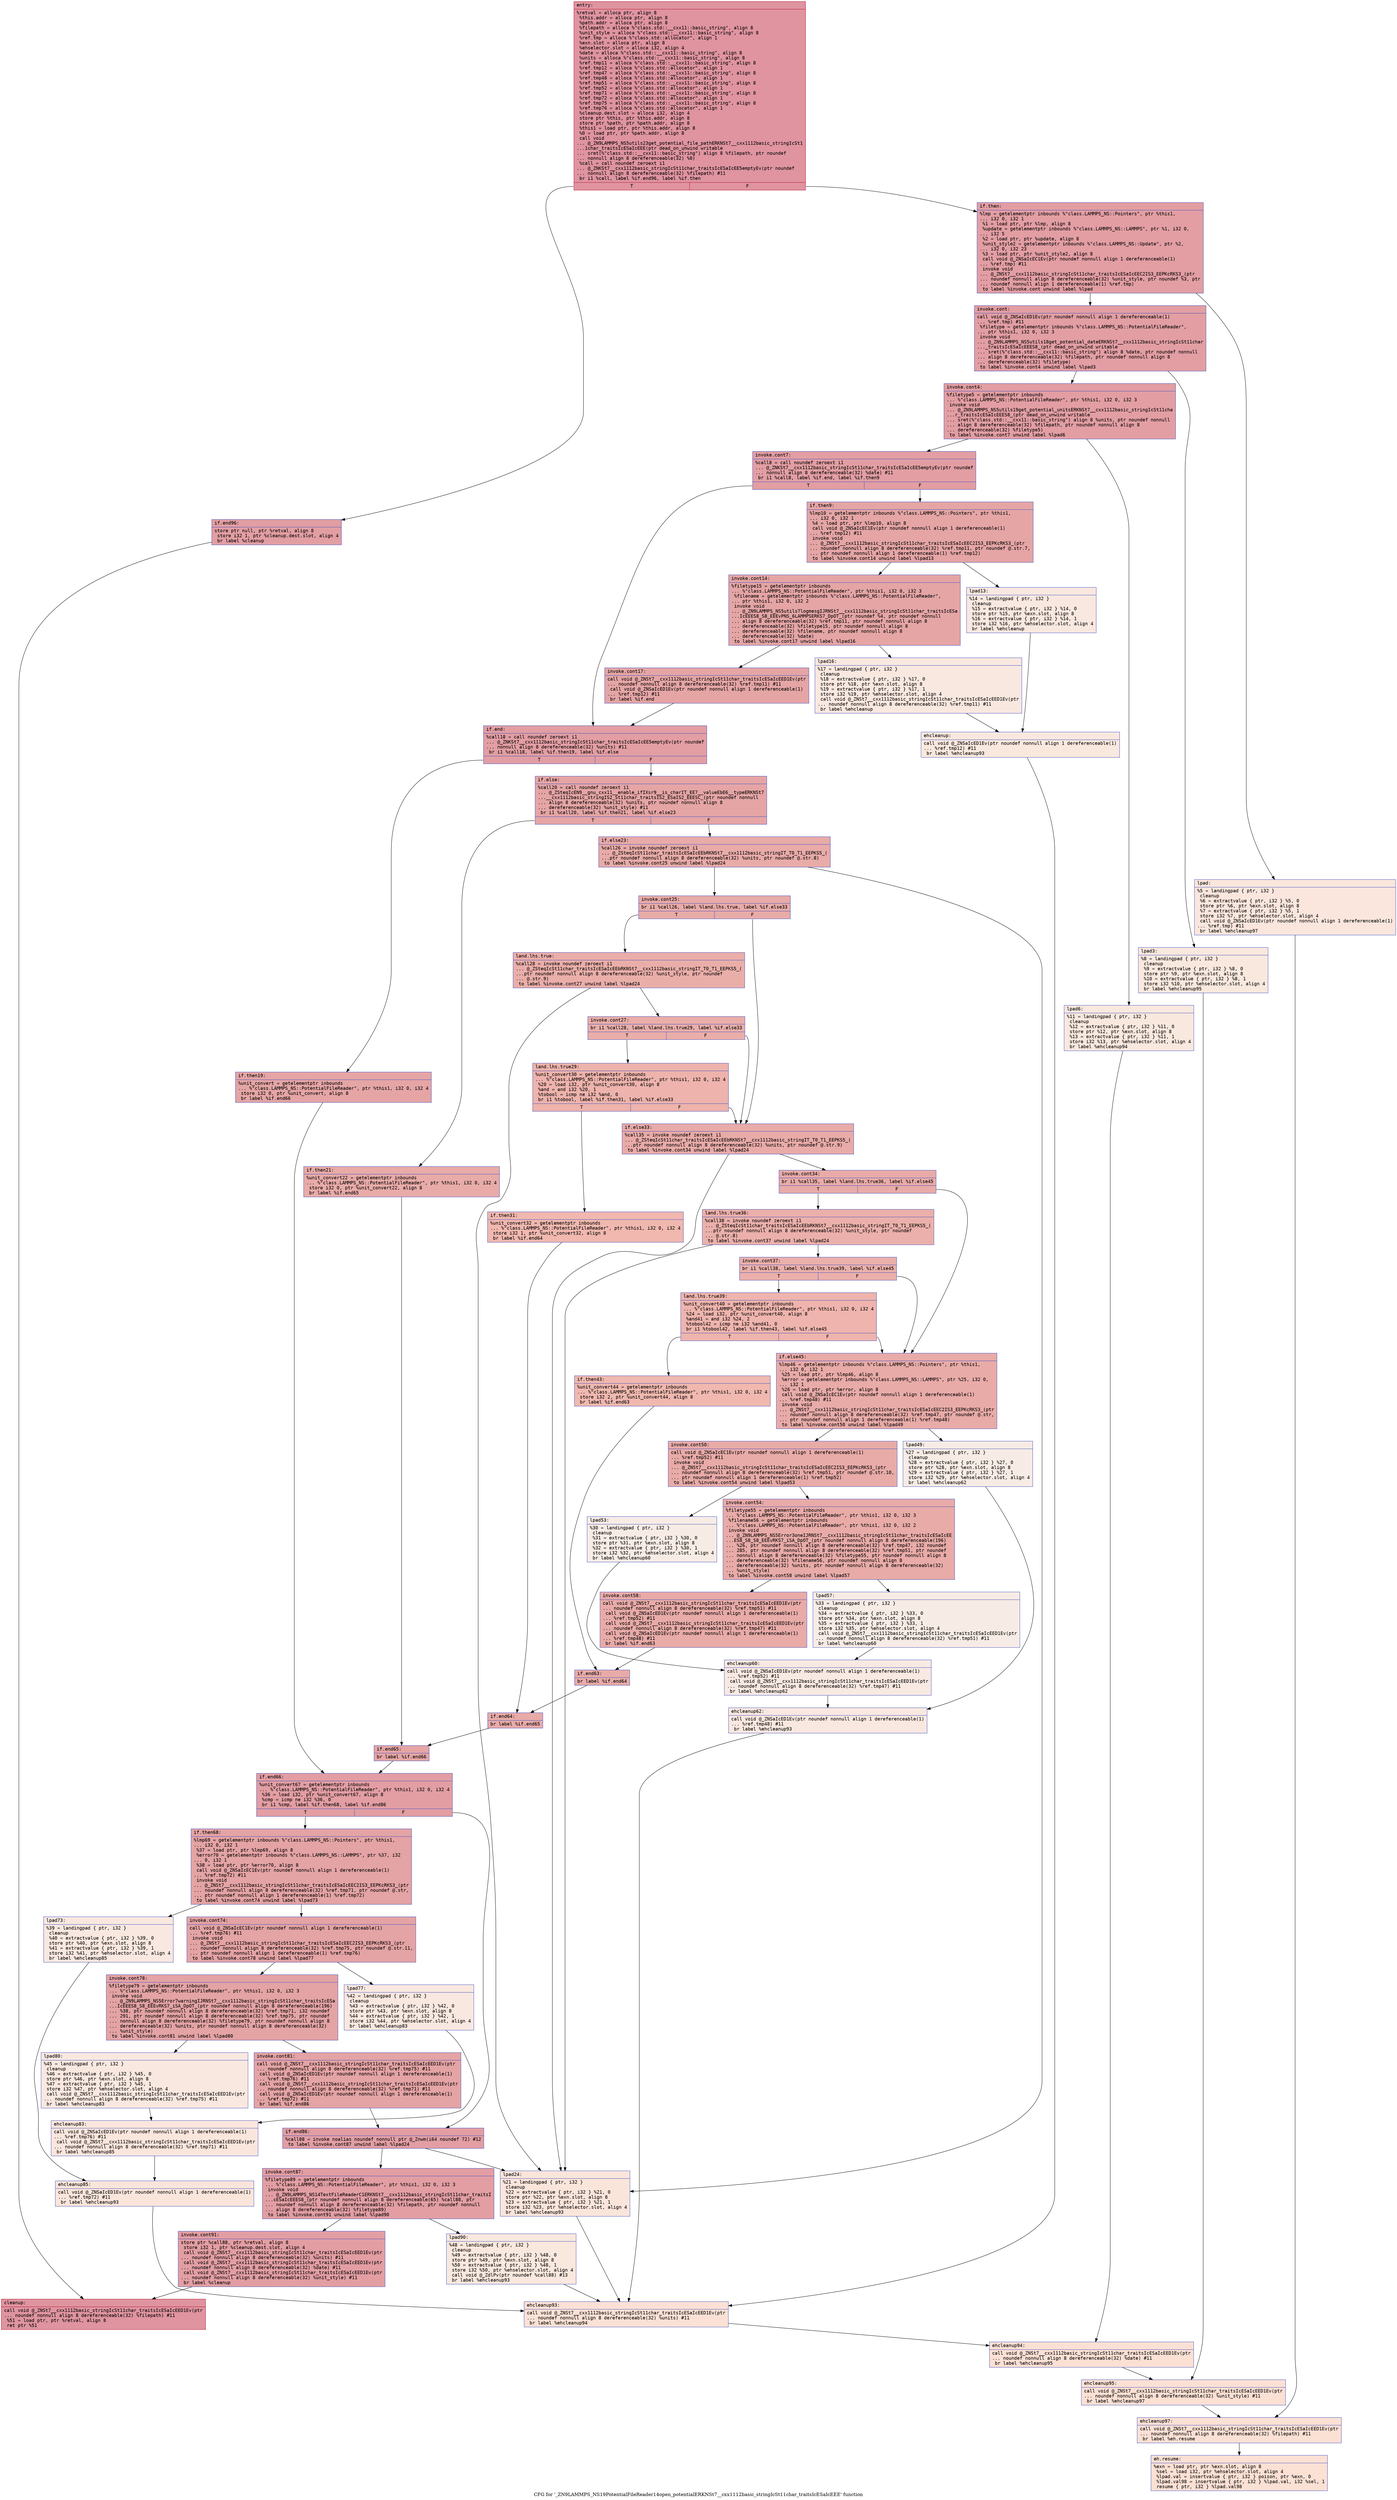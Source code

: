 digraph "CFG for '_ZN9LAMMPS_NS19PotentialFileReader14open_potentialERKNSt7__cxx1112basic_stringIcSt11char_traitsIcESaIcEEE' function" {
	label="CFG for '_ZN9LAMMPS_NS19PotentialFileReader14open_potentialERKNSt7__cxx1112basic_stringIcSt11char_traitsIcESaIcEEE' function";

	Node0x55acb5d3acc0 [shape=record,color="#b70d28ff", style=filled, fillcolor="#b70d2870" fontname="Courier",label="{entry:\l|  %retval = alloca ptr, align 8\l  %this.addr = alloca ptr, align 8\l  %path.addr = alloca ptr, align 8\l  %filepath = alloca %\"class.std::__cxx11::basic_string\", align 8\l  %unit_style = alloca %\"class.std::__cxx11::basic_string\", align 8\l  %ref.tmp = alloca %\"class.std::allocator\", align 1\l  %exn.slot = alloca ptr, align 8\l  %ehselector.slot = alloca i32, align 4\l  %date = alloca %\"class.std::__cxx11::basic_string\", align 8\l  %units = alloca %\"class.std::__cxx11::basic_string\", align 8\l  %ref.tmp11 = alloca %\"class.std::__cxx11::basic_string\", align 8\l  %ref.tmp12 = alloca %\"class.std::allocator\", align 1\l  %ref.tmp47 = alloca %\"class.std::__cxx11::basic_string\", align 8\l  %ref.tmp48 = alloca %\"class.std::allocator\", align 1\l  %ref.tmp51 = alloca %\"class.std::__cxx11::basic_string\", align 8\l  %ref.tmp52 = alloca %\"class.std::allocator\", align 1\l  %ref.tmp71 = alloca %\"class.std::__cxx11::basic_string\", align 8\l  %ref.tmp72 = alloca %\"class.std::allocator\", align 1\l  %ref.tmp75 = alloca %\"class.std::__cxx11::basic_string\", align 8\l  %ref.tmp76 = alloca %\"class.std::allocator\", align 1\l  %cleanup.dest.slot = alloca i32, align 4\l  store ptr %this, ptr %this.addr, align 8\l  store ptr %path, ptr %path.addr, align 8\l  %this1 = load ptr, ptr %this.addr, align 8\l  %0 = load ptr, ptr %path.addr, align 8\l  call void\l... @_ZN9LAMMPS_NS5utils23get_potential_file_pathERKNSt7__cxx1112basic_stringIcSt1\l...1char_traitsIcESaIcEEE(ptr dead_on_unwind writable\l... sret(%\"class.std::__cxx11::basic_string\") align 8 %filepath, ptr noundef\l... nonnull align 8 dereferenceable(32) %0)\l  %call = call noundef zeroext i1\l... @_ZNKSt7__cxx1112basic_stringIcSt11char_traitsIcESaIcEE5emptyEv(ptr noundef\l... nonnull align 8 dereferenceable(32) %filepath) #11\l  br i1 %call, label %if.end96, label %if.then\l|{<s0>T|<s1>F}}"];
	Node0x55acb5d3acc0:s0 -> Node0x55acb5d3c150[tooltip="entry -> if.end96\nProbability 50.00%" ];
	Node0x55acb5d3acc0:s1 -> Node0x55acb5d3c440[tooltip="entry -> if.then\nProbability 50.00%" ];
	Node0x55acb5d3c440 [shape=record,color="#3d50c3ff", style=filled, fillcolor="#be242e70" fontname="Courier",label="{if.then:\l|  %lmp = getelementptr inbounds %\"class.LAMMPS_NS::Pointers\", ptr %this1,\l... i32 0, i32 1\l  %1 = load ptr, ptr %lmp, align 8\l  %update = getelementptr inbounds %\"class.LAMMPS_NS::LAMMPS\", ptr %1, i32 0,\l... i32 5\l  %2 = load ptr, ptr %update, align 8\l  %unit_style2 = getelementptr inbounds %\"class.LAMMPS_NS::Update\", ptr %2,\l... i32 0, i32 23\l  %3 = load ptr, ptr %unit_style2, align 8\l  call void @_ZNSaIcEC1Ev(ptr noundef nonnull align 1 dereferenceable(1)\l... %ref.tmp) #11\l  invoke void\l... @_ZNSt7__cxx1112basic_stringIcSt11char_traitsIcESaIcEEC2IS3_EEPKcRKS3_(ptr\l... noundef nonnull align 8 dereferenceable(32) %unit_style, ptr noundef %3, ptr\l... noundef nonnull align 1 dereferenceable(1) %ref.tmp)\l          to label %invoke.cont unwind label %lpad\l}"];
	Node0x55acb5d3c440 -> Node0x55acb5d3cb40[tooltip="if.then -> invoke.cont\nProbability 100.00%" ];
	Node0x55acb5d3c440 -> Node0x55acb5d3cbc0[tooltip="if.then -> lpad\nProbability 0.00%" ];
	Node0x55acb5d3cb40 [shape=record,color="#3d50c3ff", style=filled, fillcolor="#be242e70" fontname="Courier",label="{invoke.cont:\l|  call void @_ZNSaIcED1Ev(ptr noundef nonnull align 1 dereferenceable(1)\l... %ref.tmp) #11\l  %filetype = getelementptr inbounds %\"class.LAMMPS_NS::PotentialFileReader\",\l... ptr %this1, i32 0, i32 3\l  invoke void\l... @_ZN9LAMMPS_NS5utils18get_potential_dateERKNSt7__cxx1112basic_stringIcSt11char\l..._traitsIcESaIcEEES8_(ptr dead_on_unwind writable\l... sret(%\"class.std::__cxx11::basic_string\") align 8 %date, ptr noundef nonnull\l... align 8 dereferenceable(32) %filepath, ptr noundef nonnull align 8\l... dereferenceable(32) %filetype)\l          to label %invoke.cont4 unwind label %lpad3\l}"];
	Node0x55acb5d3cb40 -> Node0x55acb5d3cfb0[tooltip="invoke.cont -> invoke.cont4\nProbability 100.00%" ];
	Node0x55acb5d3cb40 -> Node0x55acb5d3d030[tooltip="invoke.cont -> lpad3\nProbability 0.00%" ];
	Node0x55acb5d3cfb0 [shape=record,color="#3d50c3ff", style=filled, fillcolor="#be242e70" fontname="Courier",label="{invoke.cont4:\l|  %filetype5 = getelementptr inbounds\l... %\"class.LAMMPS_NS::PotentialFileReader\", ptr %this1, i32 0, i32 3\l  invoke void\l... @_ZN9LAMMPS_NS5utils19get_potential_unitsERKNSt7__cxx1112basic_stringIcSt11cha\l...r_traitsIcESaIcEEES8_(ptr dead_on_unwind writable\l... sret(%\"class.std::__cxx11::basic_string\") align 8 %units, ptr noundef nonnull\l... align 8 dereferenceable(32) %filepath, ptr noundef nonnull align 8\l... dereferenceable(32) %filetype5)\l          to label %invoke.cont7 unwind label %lpad6\l}"];
	Node0x55acb5d3cfb0 -> Node0x55acb5d3d4d0[tooltip="invoke.cont4 -> invoke.cont7\nProbability 100.00%" ];
	Node0x55acb5d3cfb0 -> Node0x55acb5d3d550[tooltip="invoke.cont4 -> lpad6\nProbability 0.00%" ];
	Node0x55acb5d3d4d0 [shape=record,color="#3d50c3ff", style=filled, fillcolor="#be242e70" fontname="Courier",label="{invoke.cont7:\l|  %call8 = call noundef zeroext i1\l... @_ZNKSt7__cxx1112basic_stringIcSt11char_traitsIcESaIcEE5emptyEv(ptr noundef\l... nonnull align 8 dereferenceable(32) %date) #11\l  br i1 %call8, label %if.end, label %if.then9\l|{<s0>T|<s1>F}}"];
	Node0x55acb5d3d4d0:s0 -> Node0x55acb5d3d910[tooltip="invoke.cont7 -> if.end\nProbability 50.00%" ];
	Node0x55acb5d3d4d0:s1 -> Node0x55acb5d3da70[tooltip="invoke.cont7 -> if.then9\nProbability 50.00%" ];
	Node0x55acb5d3da70 [shape=record,color="#3d50c3ff", style=filled, fillcolor="#c5333470" fontname="Courier",label="{if.then9:\l|  %lmp10 = getelementptr inbounds %\"class.LAMMPS_NS::Pointers\", ptr %this1,\l... i32 0, i32 1\l  %4 = load ptr, ptr %lmp10, align 8\l  call void @_ZNSaIcEC1Ev(ptr noundef nonnull align 1 dereferenceable(1)\l... %ref.tmp12) #11\l  invoke void\l... @_ZNSt7__cxx1112basic_stringIcSt11char_traitsIcESaIcEEC2IS3_EEPKcRKS3_(ptr\l... noundef nonnull align 8 dereferenceable(32) %ref.tmp11, ptr noundef @.str.7,\l... ptr noundef nonnull align 1 dereferenceable(1) %ref.tmp12)\l          to label %invoke.cont14 unwind label %lpad13\l}"];
	Node0x55acb5d3da70 -> Node0x55acb5d3deb0[tooltip="if.then9 -> invoke.cont14\nProbability 100.00%" ];
	Node0x55acb5d3da70 -> Node0x55acb5d3df30[tooltip="if.then9 -> lpad13\nProbability 0.00%" ];
	Node0x55acb5d3deb0 [shape=record,color="#3d50c3ff", style=filled, fillcolor="#c5333470" fontname="Courier",label="{invoke.cont14:\l|  %filetype15 = getelementptr inbounds\l... %\"class.LAMMPS_NS::PotentialFileReader\", ptr %this1, i32 0, i32 3\l  %filename = getelementptr inbounds %\"class.LAMMPS_NS::PotentialFileReader\",\l... ptr %this1, i32 0, i32 2\l  invoke void\l... @_ZN9LAMMPS_NS5utils7logmesgIJRNSt7__cxx1112basic_stringIcSt11char_traitsIcESa\l...IcEEES8_S8_EEEvPNS_6LAMMPSERKS7_DpOT_(ptr noundef %4, ptr noundef nonnull\l... align 8 dereferenceable(32) %ref.tmp11, ptr noundef nonnull align 8\l... dereferenceable(32) %filetype15, ptr noundef nonnull align 8\l... dereferenceable(32) %filename, ptr noundef nonnull align 8\l... dereferenceable(32) %date)\l          to label %invoke.cont17 unwind label %lpad16\l}"];
	Node0x55acb5d3deb0 -> Node0x55acb5d3de60[tooltip="invoke.cont14 -> invoke.cont17\nProbability 100.00%" ];
	Node0x55acb5d3deb0 -> Node0x55acb5d3e420[tooltip="invoke.cont14 -> lpad16\nProbability 0.00%" ];
	Node0x55acb5d3de60 [shape=record,color="#3d50c3ff", style=filled, fillcolor="#c5333470" fontname="Courier",label="{invoke.cont17:\l|  call void @_ZNSt7__cxx1112basic_stringIcSt11char_traitsIcESaIcEED1Ev(ptr\l... noundef nonnull align 8 dereferenceable(32) %ref.tmp11) #11\l  call void @_ZNSaIcED1Ev(ptr noundef nonnull align 1 dereferenceable(1)\l... %ref.tmp12) #11\l  br label %if.end\l}"];
	Node0x55acb5d3de60 -> Node0x55acb5d3d910[tooltip="invoke.cont17 -> if.end\nProbability 100.00%" ];
	Node0x55acb5d3cbc0 [shape=record,color="#3d50c3ff", style=filled, fillcolor="#f3c7b170" fontname="Courier",label="{lpad:\l|  %5 = landingpad \{ ptr, i32 \}\l          cleanup\l  %6 = extractvalue \{ ptr, i32 \} %5, 0\l  store ptr %6, ptr %exn.slot, align 8\l  %7 = extractvalue \{ ptr, i32 \} %5, 1\l  store i32 %7, ptr %ehselector.slot, align 4\l  call void @_ZNSaIcED1Ev(ptr noundef nonnull align 1 dereferenceable(1)\l... %ref.tmp) #11\l  br label %ehcleanup97\l}"];
	Node0x55acb5d3cbc0 -> Node0x55acb5d3f3e0[tooltip="lpad -> ehcleanup97\nProbability 100.00%" ];
	Node0x55acb5d3d030 [shape=record,color="#3d50c3ff", style=filled, fillcolor="#f2cab570" fontname="Courier",label="{lpad3:\l|  %8 = landingpad \{ ptr, i32 \}\l          cleanup\l  %9 = extractvalue \{ ptr, i32 \} %8, 0\l  store ptr %9, ptr %exn.slot, align 8\l  %10 = extractvalue \{ ptr, i32 \} %8, 1\l  store i32 %10, ptr %ehselector.slot, align 4\l  br label %ehcleanup95\l}"];
	Node0x55acb5d3d030 -> Node0x55acb5d3f730[tooltip="lpad3 -> ehcleanup95\nProbability 100.00%" ];
	Node0x55acb5d3d550 [shape=record,color="#3d50c3ff", style=filled, fillcolor="#f2cab570" fontname="Courier",label="{lpad6:\l|  %11 = landingpad \{ ptr, i32 \}\l          cleanup\l  %12 = extractvalue \{ ptr, i32 \} %11, 0\l  store ptr %12, ptr %exn.slot, align 8\l  %13 = extractvalue \{ ptr, i32 \} %11, 1\l  store i32 %13, ptr %ehselector.slot, align 4\l  br label %ehcleanup94\l}"];
	Node0x55acb5d3d550 -> Node0x55acb5d3fb00[tooltip="lpad6 -> ehcleanup94\nProbability 100.00%" ];
	Node0x55acb5d3df30 [shape=record,color="#3d50c3ff", style=filled, fillcolor="#f1ccb870" fontname="Courier",label="{lpad13:\l|  %14 = landingpad \{ ptr, i32 \}\l          cleanup\l  %15 = extractvalue \{ ptr, i32 \} %14, 0\l  store ptr %15, ptr %exn.slot, align 8\l  %16 = extractvalue \{ ptr, i32 \} %14, 1\l  store i32 %16, ptr %ehselector.slot, align 4\l  br label %ehcleanup\l}"];
	Node0x55acb5d3df30 -> Node0x55acb5d3fed0[tooltip="lpad13 -> ehcleanup\nProbability 100.00%" ];
	Node0x55acb5d3e420 [shape=record,color="#3d50c3ff", style=filled, fillcolor="#f1ccb870" fontname="Courier",label="{lpad16:\l|  %17 = landingpad \{ ptr, i32 \}\l          cleanup\l  %18 = extractvalue \{ ptr, i32 \} %17, 0\l  store ptr %18, ptr %exn.slot, align 8\l  %19 = extractvalue \{ ptr, i32 \} %17, 1\l  store i32 %19, ptr %ehselector.slot, align 4\l  call void @_ZNSt7__cxx1112basic_stringIcSt11char_traitsIcESaIcEED1Ev(ptr\l... noundef nonnull align 8 dereferenceable(32) %ref.tmp11) #11\l  br label %ehcleanup\l}"];
	Node0x55acb5d3e420 -> Node0x55acb5d3fed0[tooltip="lpad16 -> ehcleanup\nProbability 100.00%" ];
	Node0x55acb5d3fed0 [shape=record,color="#3d50c3ff", style=filled, fillcolor="#f2cab570" fontname="Courier",label="{ehcleanup:\l|  call void @_ZNSaIcED1Ev(ptr noundef nonnull align 1 dereferenceable(1)\l... %ref.tmp12) #11\l  br label %ehcleanup93\l}"];
	Node0x55acb5d3fed0 -> Node0x55acb5d40550[tooltip="ehcleanup -> ehcleanup93\nProbability 100.00%" ];
	Node0x55acb5d3d910 [shape=record,color="#3d50c3ff", style=filled, fillcolor="#be242e70" fontname="Courier",label="{if.end:\l|  %call18 = call noundef zeroext i1\l... @_ZNKSt7__cxx1112basic_stringIcSt11char_traitsIcESaIcEE5emptyEv(ptr noundef\l... nonnull align 8 dereferenceable(32) %units) #11\l  br i1 %call18, label %if.then19, label %if.else\l|{<s0>T|<s1>F}}"];
	Node0x55acb5d3d910:s0 -> Node0x55acb5d40610[tooltip="if.end -> if.then19\nProbability 50.00%" ];
	Node0x55acb5d3d910:s1 -> Node0x55acb5d407a0[tooltip="if.end -> if.else\nProbability 50.00%" ];
	Node0x55acb5d40610 [shape=record,color="#3d50c3ff", style=filled, fillcolor="#c5333470" fontname="Courier",label="{if.then19:\l|  %unit_convert = getelementptr inbounds\l... %\"class.LAMMPS_NS::PotentialFileReader\", ptr %this1, i32 0, i32 4\l  store i32 0, ptr %unit_convert, align 8\l  br label %if.end66\l}"];
	Node0x55acb5d40610 -> Node0x55acb5d40ab0[tooltip="if.then19 -> if.end66\nProbability 100.00%" ];
	Node0x55acb5d407a0 [shape=record,color="#3d50c3ff", style=filled, fillcolor="#c5333470" fontname="Courier",label="{if.else:\l|  %call20 = call noundef zeroext i1\l... @_ZSteqIcEN9__gnu_cxx11__enable_ifIXsr9__is_charIT_EE7__valueEbE6__typeERKNSt7\l...__cxx1112basic_stringIS2_St11char_traitsIS2_ESaIS2_EEESC_(ptr noundef nonnull\l... align 8 dereferenceable(32) %units, ptr noundef nonnull align 8\l... dereferenceable(32) %unit_style) #11\l  br i1 %call20, label %if.then21, label %if.else23\l|{<s0>T|<s1>F}}"];
	Node0x55acb5d407a0:s0 -> Node0x55acb5d40e30[tooltip="if.else -> if.then21\nProbability 50.00%" ];
	Node0x55acb5d407a0:s1 -> Node0x55acb5d40f10[tooltip="if.else -> if.else23\nProbability 50.00%" ];
	Node0x55acb5d40e30 [shape=record,color="#3d50c3ff", style=filled, fillcolor="#cc403a70" fontname="Courier",label="{if.then21:\l|  %unit_convert22 = getelementptr inbounds\l... %\"class.LAMMPS_NS::PotentialFileReader\", ptr %this1, i32 0, i32 4\l  store i32 0, ptr %unit_convert22, align 8\l  br label %if.end65\l}"];
	Node0x55acb5d40e30 -> Node0x55acb5d41230[tooltip="if.then21 -> if.end65\nProbability 100.00%" ];
	Node0x55acb5d40f10 [shape=record,color="#3d50c3ff", style=filled, fillcolor="#cc403a70" fontname="Courier",label="{if.else23:\l|  %call26 = invoke noundef zeroext i1\l... @_ZSteqIcSt11char_traitsIcESaIcEEbRKNSt7__cxx1112basic_stringIT_T0_T1_EEPKS5_(\l...ptr noundef nonnull align 8 dereferenceable(32) %units, ptr noundef @.str.8)\l          to label %invoke.cont25 unwind label %lpad24\l}"];
	Node0x55acb5d40f10 -> Node0x55acb5d41320[tooltip="if.else23 -> invoke.cont25\nProbability 100.00%" ];
	Node0x55acb5d40f10 -> Node0x55acb5d41400[tooltip="if.else23 -> lpad24\nProbability 0.00%" ];
	Node0x55acb5d41320 [shape=record,color="#3d50c3ff", style=filled, fillcolor="#cc403a70" fontname="Courier",label="{invoke.cont25:\l|  br i1 %call26, label %land.lhs.true, label %if.else33\l|{<s0>T|<s1>F}}"];
	Node0x55acb5d41320:s0 -> Node0x55acb5d41780[tooltip="invoke.cont25 -> land.lhs.true\nProbability 50.00%" ];
	Node0x55acb5d41320:s1 -> Node0x55acb5d41800[tooltip="invoke.cont25 -> if.else33\nProbability 50.00%" ];
	Node0x55acb5d41780 [shape=record,color="#3d50c3ff", style=filled, fillcolor="#d0473d70" fontname="Courier",label="{land.lhs.true:\l|  %call28 = invoke noundef zeroext i1\l... @_ZSteqIcSt11char_traitsIcESaIcEEbRKNSt7__cxx1112basic_stringIT_T0_T1_EEPKS5_(\l...ptr noundef nonnull align 8 dereferenceable(32) %unit_style, ptr noundef\l... @.str.9)\l          to label %invoke.cont27 unwind label %lpad24\l}"];
	Node0x55acb5d41780 -> Node0x55acb5d41930[tooltip="land.lhs.true -> invoke.cont27\nProbability 100.00%" ];
	Node0x55acb5d41780 -> Node0x55acb5d41400[tooltip="land.lhs.true -> lpad24\nProbability 0.00%" ];
	Node0x55acb5d41930 [shape=record,color="#3d50c3ff", style=filled, fillcolor="#d0473d70" fontname="Courier",label="{invoke.cont27:\l|  br i1 %call28, label %land.lhs.true29, label %if.else33\l|{<s0>T|<s1>F}}"];
	Node0x55acb5d41930:s0 -> Node0x55acb5d41be0[tooltip="invoke.cont27 -> land.lhs.true29\nProbability 50.00%" ];
	Node0x55acb5d41930:s1 -> Node0x55acb5d41800[tooltip="invoke.cont27 -> if.else33\nProbability 50.00%" ];
	Node0x55acb5d41be0 [shape=record,color="#3d50c3ff", style=filled, fillcolor="#d6524470" fontname="Courier",label="{land.lhs.true29:\l|  %unit_convert30 = getelementptr inbounds\l... %\"class.LAMMPS_NS::PotentialFileReader\", ptr %this1, i32 0, i32 4\l  %20 = load i32, ptr %unit_convert30, align 8\l  %and = and i32 %20, 1\l  %tobool = icmp ne i32 %and, 0\l  br i1 %tobool, label %if.then31, label %if.else33\l|{<s0>T|<s1>F}}"];
	Node0x55acb5d41be0:s0 -> Node0x55acb5d41f30[tooltip="land.lhs.true29 -> if.then31\nProbability 50.00%" ];
	Node0x55acb5d41be0:s1 -> Node0x55acb5d41800[tooltip="land.lhs.true29 -> if.else33\nProbability 50.00%" ];
	Node0x55acb5d41f30 [shape=record,color="#3d50c3ff", style=filled, fillcolor="#dc5d4a70" fontname="Courier",label="{if.then31:\l|  %unit_convert32 = getelementptr inbounds\l... %\"class.LAMMPS_NS::PotentialFileReader\", ptr %this1, i32 0, i32 4\l  store i32 1, ptr %unit_convert32, align 8\l  br label %if.end64\l}"];
	Node0x55acb5d41f30 -> Node0x55acb5d421f0[tooltip="if.then31 -> if.end64\nProbability 100.00%" ];
	Node0x55acb5d41400 [shape=record,color="#3d50c3ff", style=filled, fillcolor="#f4c5ad70" fontname="Courier",label="{lpad24:\l|  %21 = landingpad \{ ptr, i32 \}\l          cleanup\l  %22 = extractvalue \{ ptr, i32 \} %21, 0\l  store ptr %22, ptr %exn.slot, align 8\l  %23 = extractvalue \{ ptr, i32 \} %21, 1\l  store i32 %23, ptr %ehselector.slot, align 4\l  br label %ehcleanup93\l}"];
	Node0x55acb5d41400 -> Node0x55acb5d40550[tooltip="lpad24 -> ehcleanup93\nProbability 100.00%" ];
	Node0x55acb5d41800 [shape=record,color="#3d50c3ff", style=filled, fillcolor="#cc403a70" fontname="Courier",label="{if.else33:\l|  %call35 = invoke noundef zeroext i1\l... @_ZSteqIcSt11char_traitsIcESaIcEEbRKNSt7__cxx1112basic_stringIT_T0_T1_EEPKS5_(\l...ptr noundef nonnull align 8 dereferenceable(32) %units, ptr noundef @.str.9)\l          to label %invoke.cont34 unwind label %lpad24\l}"];
	Node0x55acb5d41800 -> Node0x55acb5d42600[tooltip="if.else33 -> invoke.cont34\nProbability 100.00%" ];
	Node0x55acb5d41800 -> Node0x55acb5d41400[tooltip="if.else33 -> lpad24\nProbability 0.00%" ];
	Node0x55acb5d42600 [shape=record,color="#3d50c3ff", style=filled, fillcolor="#cc403a70" fontname="Courier",label="{invoke.cont34:\l|  br i1 %call35, label %land.lhs.true36, label %if.else45\l|{<s0>T|<s1>F}}"];
	Node0x55acb5d42600:s0 -> Node0x55acb5d427e0[tooltip="invoke.cont34 -> land.lhs.true36\nProbability 50.00%" ];
	Node0x55acb5d42600:s1 -> Node0x55acb5d42860[tooltip="invoke.cont34 -> if.else45\nProbability 50.00%" ];
	Node0x55acb5d427e0 [shape=record,color="#3d50c3ff", style=filled, fillcolor="#d24b4070" fontname="Courier",label="{land.lhs.true36:\l|  %call38 = invoke noundef zeroext i1\l... @_ZSteqIcSt11char_traitsIcESaIcEEbRKNSt7__cxx1112basic_stringIT_T0_T1_EEPKS5_(\l...ptr noundef nonnull align 8 dereferenceable(32) %unit_style, ptr noundef\l... @.str.8)\l          to label %invoke.cont37 unwind label %lpad24\l}"];
	Node0x55acb5d427e0 -> Node0x55acb5d429c0[tooltip="land.lhs.true36 -> invoke.cont37\nProbability 100.00%" ];
	Node0x55acb5d427e0 -> Node0x55acb5d41400[tooltip="land.lhs.true36 -> lpad24\nProbability 0.00%" ];
	Node0x55acb5d429c0 [shape=record,color="#3d50c3ff", style=filled, fillcolor="#d24b4070" fontname="Courier",label="{invoke.cont37:\l|  br i1 %call38, label %land.lhs.true39, label %if.else45\l|{<s0>T|<s1>F}}"];
	Node0x55acb5d429c0:s0 -> Node0x55acb5d42be0[tooltip="invoke.cont37 -> land.lhs.true39\nProbability 50.00%" ];
	Node0x55acb5d429c0:s1 -> Node0x55acb5d42860[tooltip="invoke.cont37 -> if.else45\nProbability 50.00%" ];
	Node0x55acb5d42be0 [shape=record,color="#3d50c3ff", style=filled, fillcolor="#d8564670" fontname="Courier",label="{land.lhs.true39:\l|  %unit_convert40 = getelementptr inbounds\l... %\"class.LAMMPS_NS::PotentialFileReader\", ptr %this1, i32 0, i32 4\l  %24 = load i32, ptr %unit_convert40, align 8\l  %and41 = and i32 %24, 2\l  %tobool42 = icmp ne i32 %and41, 0\l  br i1 %tobool42, label %if.then43, label %if.else45\l|{<s0>T|<s1>F}}"];
	Node0x55acb5d42be0:s0 -> Node0x55acb5d42fd0[tooltip="land.lhs.true39 -> if.then43\nProbability 50.00%" ];
	Node0x55acb5d42be0:s1 -> Node0x55acb5d42860[tooltip="land.lhs.true39 -> if.else45\nProbability 50.00%" ];
	Node0x55acb5d42fd0 [shape=record,color="#3d50c3ff", style=filled, fillcolor="#dc5d4a70" fontname="Courier",label="{if.then43:\l|  %unit_convert44 = getelementptr inbounds\l... %\"class.LAMMPS_NS::PotentialFileReader\", ptr %this1, i32 0, i32 4\l  store i32 2, ptr %unit_convert44, align 8\l  br label %if.end63\l}"];
	Node0x55acb5d42fd0 -> Node0x55acb5d43290[tooltip="if.then43 -> if.end63\nProbability 100.00%" ];
	Node0x55acb5d42860 [shape=record,color="#3d50c3ff", style=filled, fillcolor="#cc403a70" fontname="Courier",label="{if.else45:\l|  %lmp46 = getelementptr inbounds %\"class.LAMMPS_NS::Pointers\", ptr %this1,\l... i32 0, i32 1\l  %25 = load ptr, ptr %lmp46, align 8\l  %error = getelementptr inbounds %\"class.LAMMPS_NS::LAMMPS\", ptr %25, i32 0,\l... i32 1\l  %26 = load ptr, ptr %error, align 8\l  call void @_ZNSaIcEC1Ev(ptr noundef nonnull align 1 dereferenceable(1)\l... %ref.tmp48) #11\l  invoke void\l... @_ZNSt7__cxx1112basic_stringIcSt11char_traitsIcESaIcEEC2IS3_EEPKcRKS3_(ptr\l... noundef nonnull align 8 dereferenceable(32) %ref.tmp47, ptr noundef @.str,\l... ptr noundef nonnull align 1 dereferenceable(1) %ref.tmp48)\l          to label %invoke.cont50 unwind label %lpad49\l}"];
	Node0x55acb5d42860 -> Node0x55acb5d437c0[tooltip="if.else45 -> invoke.cont50\nProbability 100.00%" ];
	Node0x55acb5d42860 -> Node0x55acb5d43840[tooltip="if.else45 -> lpad49\nProbability 0.00%" ];
	Node0x55acb5d437c0 [shape=record,color="#3d50c3ff", style=filled, fillcolor="#cc403a70" fontname="Courier",label="{invoke.cont50:\l|  call void @_ZNSaIcEC1Ev(ptr noundef nonnull align 1 dereferenceable(1)\l... %ref.tmp52) #11\l  invoke void\l... @_ZNSt7__cxx1112basic_stringIcSt11char_traitsIcESaIcEEC2IS3_EEPKcRKS3_(ptr\l... noundef nonnull align 8 dereferenceable(32) %ref.tmp51, ptr noundef @.str.10,\l... ptr noundef nonnull align 1 dereferenceable(1) %ref.tmp52)\l          to label %invoke.cont54 unwind label %lpad53\l}"];
	Node0x55acb5d437c0 -> Node0x55acb5d43b60[tooltip="invoke.cont50 -> invoke.cont54\nProbability 100.00%" ];
	Node0x55acb5d437c0 -> Node0x55acb5d43bb0[tooltip="invoke.cont50 -> lpad53\nProbability 0.00%" ];
	Node0x55acb5d43b60 [shape=record,color="#3d50c3ff", style=filled, fillcolor="#cc403a70" fontname="Courier",label="{invoke.cont54:\l|  %filetype55 = getelementptr inbounds\l... %\"class.LAMMPS_NS::PotentialFileReader\", ptr %this1, i32 0, i32 3\l  %filename56 = getelementptr inbounds\l... %\"class.LAMMPS_NS::PotentialFileReader\", ptr %this1, i32 0, i32 2\l  invoke void\l... @_ZN9LAMMPS_NS5Error3oneIJRNSt7__cxx1112basic_stringIcSt11char_traitsIcESaIcEE\l...ES8_S8_S8_EEEvRKS7_iSA_DpOT_(ptr noundef nonnull align 8 dereferenceable(196)\l... %26, ptr noundef nonnull align 8 dereferenceable(32) %ref.tmp47, i32 noundef\l... 285, ptr noundef nonnull align 8 dereferenceable(32) %ref.tmp51, ptr noundef\l... nonnull align 8 dereferenceable(32) %filetype55, ptr noundef nonnull align 8\l... dereferenceable(32) %filename56, ptr noundef nonnull align 8\l... dereferenceable(32) %units, ptr noundef nonnull align 8 dereferenceable(32)\l... %unit_style)\l          to label %invoke.cont58 unwind label %lpad57\l}"];
	Node0x55acb5d43b60 -> Node0x55acb5d43b10[tooltip="invoke.cont54 -> invoke.cont58\nProbability 100.00%" ];
	Node0x55acb5d43b60 -> Node0x55acb5d3e8e0[tooltip="invoke.cont54 -> lpad57\nProbability 0.00%" ];
	Node0x55acb5d43b10 [shape=record,color="#3d50c3ff", style=filled, fillcolor="#cc403a70" fontname="Courier",label="{invoke.cont58:\l|  call void @_ZNSt7__cxx1112basic_stringIcSt11char_traitsIcESaIcEED1Ev(ptr\l... noundef nonnull align 8 dereferenceable(32) %ref.tmp51) #11\l  call void @_ZNSaIcED1Ev(ptr noundef nonnull align 1 dereferenceable(1)\l... %ref.tmp52) #11\l  call void @_ZNSt7__cxx1112basic_stringIcSt11char_traitsIcESaIcEED1Ev(ptr\l... noundef nonnull align 8 dereferenceable(32) %ref.tmp47) #11\l  call void @_ZNSaIcED1Ev(ptr noundef nonnull align 1 dereferenceable(1)\l... %ref.tmp48) #11\l  br label %if.end63\l}"];
	Node0x55acb5d43b10 -> Node0x55acb5d43290[tooltip="invoke.cont58 -> if.end63\nProbability 100.00%" ];
	Node0x55acb5d43840 [shape=record,color="#3d50c3ff", style=filled, fillcolor="#ecd3c570" fontname="Courier",label="{lpad49:\l|  %27 = landingpad \{ ptr, i32 \}\l          cleanup\l  %28 = extractvalue \{ ptr, i32 \} %27, 0\l  store ptr %28, ptr %exn.slot, align 8\l  %29 = extractvalue \{ ptr, i32 \} %27, 1\l  store i32 %29, ptr %ehselector.slot, align 4\l  br label %ehcleanup62\l}"];
	Node0x55acb5d43840 -> Node0x55acb5d451d0[tooltip="lpad49 -> ehcleanup62\nProbability 100.00%" ];
	Node0x55acb5d43bb0 [shape=record,color="#3d50c3ff", style=filled, fillcolor="#ecd3c570" fontname="Courier",label="{lpad53:\l|  %30 = landingpad \{ ptr, i32 \}\l          cleanup\l  %31 = extractvalue \{ ptr, i32 \} %30, 0\l  store ptr %31, ptr %exn.slot, align 8\l  %32 = extractvalue \{ ptr, i32 \} %30, 1\l  store i32 %32, ptr %ehselector.slot, align 4\l  br label %ehcleanup60\l}"];
	Node0x55acb5d43bb0 -> Node0x55acb5d45540[tooltip="lpad53 -> ehcleanup60\nProbability 100.00%" ];
	Node0x55acb5d3e8e0 [shape=record,color="#3d50c3ff", style=filled, fillcolor="#ecd3c570" fontname="Courier",label="{lpad57:\l|  %33 = landingpad \{ ptr, i32 \}\l          cleanup\l  %34 = extractvalue \{ ptr, i32 \} %33, 0\l  store ptr %34, ptr %exn.slot, align 8\l  %35 = extractvalue \{ ptr, i32 \} %33, 1\l  store i32 %35, ptr %ehselector.slot, align 4\l  call void @_ZNSt7__cxx1112basic_stringIcSt11char_traitsIcESaIcEED1Ev(ptr\l... noundef nonnull align 8 dereferenceable(32) %ref.tmp51) #11\l  br label %ehcleanup60\l}"];
	Node0x55acb5d3e8e0 -> Node0x55acb5d45540[tooltip="lpad57 -> ehcleanup60\nProbability 100.00%" ];
	Node0x55acb5d45540 [shape=record,color="#3d50c3ff", style=filled, fillcolor="#efcebd70" fontname="Courier",label="{ehcleanup60:\l|  call void @_ZNSaIcED1Ev(ptr noundef nonnull align 1 dereferenceable(1)\l... %ref.tmp52) #11\l  call void @_ZNSt7__cxx1112basic_stringIcSt11char_traitsIcESaIcEED1Ev(ptr\l... noundef nonnull align 8 dereferenceable(32) %ref.tmp47) #11\l  br label %ehcleanup62\l}"];
	Node0x55acb5d45540 -> Node0x55acb5d451d0[tooltip="ehcleanup60 -> ehcleanup62\nProbability 100.00%" ];
	Node0x55acb5d451d0 [shape=record,color="#3d50c3ff", style=filled, fillcolor="#f1ccb870" fontname="Courier",label="{ehcleanup62:\l|  call void @_ZNSaIcED1Ev(ptr noundef nonnull align 1 dereferenceable(1)\l... %ref.tmp48) #11\l  br label %ehcleanup93\l}"];
	Node0x55acb5d451d0 -> Node0x55acb5d40550[tooltip="ehcleanup62 -> ehcleanup93\nProbability 100.00%" ];
	Node0x55acb5d43290 [shape=record,color="#3d50c3ff", style=filled, fillcolor="#cc403a70" fontname="Courier",label="{if.end63:\l|  br label %if.end64\l}"];
	Node0x55acb5d43290 -> Node0x55acb5d421f0[tooltip="if.end63 -> if.end64\nProbability 100.00%" ];
	Node0x55acb5d421f0 [shape=record,color="#3d50c3ff", style=filled, fillcolor="#cc403a70" fontname="Courier",label="{if.end64:\l|  br label %if.end65\l}"];
	Node0x55acb5d421f0 -> Node0x55acb5d41230[tooltip="if.end64 -> if.end65\nProbability 100.00%" ];
	Node0x55acb5d41230 [shape=record,color="#3d50c3ff", style=filled, fillcolor="#c5333470" fontname="Courier",label="{if.end65:\l|  br label %if.end66\l}"];
	Node0x55acb5d41230 -> Node0x55acb5d40ab0[tooltip="if.end65 -> if.end66\nProbability 100.00%" ];
	Node0x55acb5d40ab0 [shape=record,color="#3d50c3ff", style=filled, fillcolor="#be242e70" fontname="Courier",label="{if.end66:\l|  %unit_convert67 = getelementptr inbounds\l... %\"class.LAMMPS_NS::PotentialFileReader\", ptr %this1, i32 0, i32 4\l  %36 = load i32, ptr %unit_convert67, align 8\l  %cmp = icmp ne i32 %36, 0\l  br i1 %cmp, label %if.then68, label %if.end86\l|{<s0>T|<s1>F}}"];
	Node0x55acb5d40ab0:s0 -> Node0x55acb5d46160[tooltip="if.end66 -> if.then68\nProbability 62.50%" ];
	Node0x55acb5d40ab0:s1 -> Node0x55acb5d461e0[tooltip="if.end66 -> if.end86\nProbability 37.50%" ];
	Node0x55acb5d46160 [shape=record,color="#3d50c3ff", style=filled, fillcolor="#c32e3170" fontname="Courier",label="{if.then68:\l|  %lmp69 = getelementptr inbounds %\"class.LAMMPS_NS::Pointers\", ptr %this1,\l... i32 0, i32 1\l  %37 = load ptr, ptr %lmp69, align 8\l  %error70 = getelementptr inbounds %\"class.LAMMPS_NS::LAMMPS\", ptr %37, i32\l... 0, i32 1\l  %38 = load ptr, ptr %error70, align 8\l  call void @_ZNSaIcEC1Ev(ptr noundef nonnull align 1 dereferenceable(1)\l... %ref.tmp72) #11\l  invoke void\l... @_ZNSt7__cxx1112basic_stringIcSt11char_traitsIcESaIcEEC2IS3_EEPKcRKS3_(ptr\l... noundef nonnull align 8 dereferenceable(32) %ref.tmp71, ptr noundef @.str,\l... ptr noundef nonnull align 1 dereferenceable(1) %ref.tmp72)\l          to label %invoke.cont74 unwind label %lpad73\l}"];
	Node0x55acb5d46160 -> Node0x55acb5d46750[tooltip="if.then68 -> invoke.cont74\nProbability 100.00%" ];
	Node0x55acb5d46160 -> Node0x55acb5d467d0[tooltip="if.then68 -> lpad73\nProbability 0.00%" ];
	Node0x55acb5d46750 [shape=record,color="#3d50c3ff", style=filled, fillcolor="#c32e3170" fontname="Courier",label="{invoke.cont74:\l|  call void @_ZNSaIcEC1Ev(ptr noundef nonnull align 1 dereferenceable(1)\l... %ref.tmp76) #11\l  invoke void\l... @_ZNSt7__cxx1112basic_stringIcSt11char_traitsIcESaIcEEC2IS3_EEPKcRKS3_(ptr\l... noundef nonnull align 8 dereferenceable(32) %ref.tmp75, ptr noundef @.str.11,\l... ptr noundef nonnull align 1 dereferenceable(1) %ref.tmp76)\l          to label %invoke.cont78 unwind label %lpad77\l}"];
	Node0x55acb5d46750 -> Node0x55acb5d46af0[tooltip="invoke.cont74 -> invoke.cont78\nProbability 100.00%" ];
	Node0x55acb5d46750 -> Node0x55acb5d46b40[tooltip="invoke.cont74 -> lpad77\nProbability 0.00%" ];
	Node0x55acb5d46af0 [shape=record,color="#3d50c3ff", style=filled, fillcolor="#c32e3170" fontname="Courier",label="{invoke.cont78:\l|  %filetype79 = getelementptr inbounds\l... %\"class.LAMMPS_NS::PotentialFileReader\", ptr %this1, i32 0, i32 3\l  invoke void\l... @_ZN9LAMMPS_NS5Error7warningIJRNSt7__cxx1112basic_stringIcSt11char_traitsIcESa\l...IcEEES8_S8_EEEvRKS7_iSA_DpOT_(ptr noundef nonnull align 8 dereferenceable(196)\l... %38, ptr noundef nonnull align 8 dereferenceable(32) %ref.tmp71, i32 noundef\l... 291, ptr noundef nonnull align 8 dereferenceable(32) %ref.tmp75, ptr noundef\l... nonnull align 8 dereferenceable(32) %filetype79, ptr noundef nonnull align 8\l... dereferenceable(32) %units, ptr noundef nonnull align 8 dereferenceable(32)\l... %unit_style)\l          to label %invoke.cont81 unwind label %lpad80\l}"];
	Node0x55acb5d46af0 -> Node0x55acb5d46aa0[tooltip="invoke.cont78 -> invoke.cont81\nProbability 100.00%" ];
	Node0x55acb5d46af0 -> Node0x55acb5d46f10[tooltip="invoke.cont78 -> lpad80\nProbability 0.00%" ];
	Node0x55acb5d46aa0 [shape=record,color="#3d50c3ff", style=filled, fillcolor="#c32e3170" fontname="Courier",label="{invoke.cont81:\l|  call void @_ZNSt7__cxx1112basic_stringIcSt11char_traitsIcESaIcEED1Ev(ptr\l... noundef nonnull align 8 dereferenceable(32) %ref.tmp75) #11\l  call void @_ZNSaIcED1Ev(ptr noundef nonnull align 1 dereferenceable(1)\l... %ref.tmp76) #11\l  call void @_ZNSt7__cxx1112basic_stringIcSt11char_traitsIcESaIcEED1Ev(ptr\l... noundef nonnull align 8 dereferenceable(32) %ref.tmp71) #11\l  call void @_ZNSaIcED1Ev(ptr noundef nonnull align 1 dereferenceable(1)\l... %ref.tmp72) #11\l  br label %if.end86\l}"];
	Node0x55acb5d46aa0 -> Node0x55acb5d461e0[tooltip="invoke.cont81 -> if.end86\nProbability 100.00%" ];
	Node0x55acb5d467d0 [shape=record,color="#3d50c3ff", style=filled, fillcolor="#f1ccb870" fontname="Courier",label="{lpad73:\l|  %39 = landingpad \{ ptr, i32 \}\l          cleanup\l  %40 = extractvalue \{ ptr, i32 \} %39, 0\l  store ptr %40, ptr %exn.slot, align 8\l  %41 = extractvalue \{ ptr, i32 \} %39, 1\l  store i32 %41, ptr %ehselector.slot, align 4\l  br label %ehcleanup85\l}"];
	Node0x55acb5d467d0 -> Node0x55acb5d477f0[tooltip="lpad73 -> ehcleanup85\nProbability 100.00%" ];
	Node0x55acb5d46b40 [shape=record,color="#3d50c3ff", style=filled, fillcolor="#f1ccb870" fontname="Courier",label="{lpad77:\l|  %42 = landingpad \{ ptr, i32 \}\l          cleanup\l  %43 = extractvalue \{ ptr, i32 \} %42, 0\l  store ptr %43, ptr %exn.slot, align 8\l  %44 = extractvalue \{ ptr, i32 \} %42, 1\l  store i32 %44, ptr %ehselector.slot, align 4\l  br label %ehcleanup83\l}"];
	Node0x55acb5d46b40 -> Node0x55acb5d47b60[tooltip="lpad77 -> ehcleanup83\nProbability 100.00%" ];
	Node0x55acb5d46f10 [shape=record,color="#3d50c3ff", style=filled, fillcolor="#f1ccb870" fontname="Courier",label="{lpad80:\l|  %45 = landingpad \{ ptr, i32 \}\l          cleanup\l  %46 = extractvalue \{ ptr, i32 \} %45, 0\l  store ptr %46, ptr %exn.slot, align 8\l  %47 = extractvalue \{ ptr, i32 \} %45, 1\l  store i32 %47, ptr %ehselector.slot, align 4\l  call void @_ZNSt7__cxx1112basic_stringIcSt11char_traitsIcESaIcEED1Ev(ptr\l... noundef nonnull align 8 dereferenceable(32) %ref.tmp75) #11\l  br label %ehcleanup83\l}"];
	Node0x55acb5d46f10 -> Node0x55acb5d47b60[tooltip="lpad80 -> ehcleanup83\nProbability 100.00%" ];
	Node0x55acb5d47b60 [shape=record,color="#3d50c3ff", style=filled, fillcolor="#f3c7b170" fontname="Courier",label="{ehcleanup83:\l|  call void @_ZNSaIcED1Ev(ptr noundef nonnull align 1 dereferenceable(1)\l... %ref.tmp76) #11\l  call void @_ZNSt7__cxx1112basic_stringIcSt11char_traitsIcESaIcEED1Ev(ptr\l... noundef nonnull align 8 dereferenceable(32) %ref.tmp71) #11\l  br label %ehcleanup85\l}"];
	Node0x55acb5d47b60 -> Node0x55acb5d477f0[tooltip="ehcleanup83 -> ehcleanup85\nProbability 100.00%" ];
	Node0x55acb5d477f0 [shape=record,color="#3d50c3ff", style=filled, fillcolor="#f4c5ad70" fontname="Courier",label="{ehcleanup85:\l|  call void @_ZNSaIcED1Ev(ptr noundef nonnull align 1 dereferenceable(1)\l... %ref.tmp72) #11\l  br label %ehcleanup93\l}"];
	Node0x55acb5d477f0 -> Node0x55acb5d40550[tooltip="ehcleanup85 -> ehcleanup93\nProbability 100.00%" ];
	Node0x55acb5d461e0 [shape=record,color="#3d50c3ff", style=filled, fillcolor="#be242e70" fontname="Courier",label="{if.end86:\l|  %call88 = invoke noalias noundef nonnull ptr @_Znwm(i64 noundef 72) #12\l          to label %invoke.cont87 unwind label %lpad24\l}"];
	Node0x55acb5d461e0 -> Node0x55acb5d48cf0[tooltip="if.end86 -> invoke.cont87\nProbability 100.00%" ];
	Node0x55acb5d461e0 -> Node0x55acb5d41400[tooltip="if.end86 -> lpad24\nProbability 0.00%" ];
	Node0x55acb5d48cf0 [shape=record,color="#3d50c3ff", style=filled, fillcolor="#be242e70" fontname="Courier",label="{invoke.cont87:\l|  %filetype89 = getelementptr inbounds\l... %\"class.LAMMPS_NS::PotentialFileReader\", ptr %this1, i32 0, i32 3\l  invoke void\l... @_ZN9LAMMPS_NS14TextFileReaderC1ERKNSt7__cxx1112basic_stringIcSt11char_traitsI\l...cESaIcEEES8_(ptr noundef nonnull align 8 dereferenceable(65) %call88, ptr\l... noundef nonnull align 8 dereferenceable(32) %filepath, ptr noundef nonnull\l... align 8 dereferenceable(32) %filetype89)\l          to label %invoke.cont91 unwind label %lpad90\l}"];
	Node0x55acb5d48cf0 -> Node0x55acb5d48f40[tooltip="invoke.cont87 -> invoke.cont91\nProbability 100.00%" ];
	Node0x55acb5d48cf0 -> Node0x55acb5d49020[tooltip="invoke.cont87 -> lpad90\nProbability 0.00%" ];
	Node0x55acb5d48f40 [shape=record,color="#3d50c3ff", style=filled, fillcolor="#be242e70" fontname="Courier",label="{invoke.cont91:\l|  store ptr %call88, ptr %retval, align 8\l  store i32 1, ptr %cleanup.dest.slot, align 4\l  call void @_ZNSt7__cxx1112basic_stringIcSt11char_traitsIcESaIcEED1Ev(ptr\l... noundef nonnull align 8 dereferenceable(32) %units) #11\l  call void @_ZNSt7__cxx1112basic_stringIcSt11char_traitsIcESaIcEED1Ev(ptr\l... noundef nonnull align 8 dereferenceable(32) %date) #11\l  call void @_ZNSt7__cxx1112basic_stringIcSt11char_traitsIcESaIcEED1Ev(ptr\l... noundef nonnull align 8 dereferenceable(32) %unit_style) #11\l  br label %cleanup\l}"];
	Node0x55acb5d48f40 -> Node0x55acb5d49590[tooltip="invoke.cont91 -> cleanup\nProbability 100.00%" ];
	Node0x55acb5d49020 [shape=record,color="#3d50c3ff", style=filled, fillcolor="#f2cab570" fontname="Courier",label="{lpad90:\l|  %48 = landingpad \{ ptr, i32 \}\l          cleanup\l  %49 = extractvalue \{ ptr, i32 \} %48, 0\l  store ptr %49, ptr %exn.slot, align 8\l  %50 = extractvalue \{ ptr, i32 \} %48, 1\l  store i32 %50, ptr %ehselector.slot, align 4\l  call void @_ZdlPv(ptr noundef %call88) #13\l  br label %ehcleanup93\l}"];
	Node0x55acb5d49020 -> Node0x55acb5d40550[tooltip="lpad90 -> ehcleanup93\nProbability 100.00%" ];
	Node0x55acb5d40550 [shape=record,color="#3d50c3ff", style=filled, fillcolor="#f7bca170" fontname="Courier",label="{ehcleanup93:\l|  call void @_ZNSt7__cxx1112basic_stringIcSt11char_traitsIcESaIcEED1Ev(ptr\l... noundef nonnull align 8 dereferenceable(32) %units) #11\l  br label %ehcleanup94\l}"];
	Node0x55acb5d40550 -> Node0x55acb5d3fb00[tooltip="ehcleanup93 -> ehcleanup94\nProbability 100.00%" ];
	Node0x55acb5d3fb00 [shape=record,color="#3d50c3ff", style=filled, fillcolor="#f7b99e70" fontname="Courier",label="{ehcleanup94:\l|  call void @_ZNSt7__cxx1112basic_stringIcSt11char_traitsIcESaIcEED1Ev(ptr\l... noundef nonnull align 8 dereferenceable(32) %date) #11\l  br label %ehcleanup95\l}"];
	Node0x55acb5d3fb00 -> Node0x55acb5d3f730[tooltip="ehcleanup94 -> ehcleanup95\nProbability 100.00%" ];
	Node0x55acb5d3f730 [shape=record,color="#3d50c3ff", style=filled, fillcolor="#f7b99e70" fontname="Courier",label="{ehcleanup95:\l|  call void @_ZNSt7__cxx1112basic_stringIcSt11char_traitsIcESaIcEED1Ev(ptr\l... noundef nonnull align 8 dereferenceable(32) %unit_style) #11\l  br label %ehcleanup97\l}"];
	Node0x55acb5d3f730 -> Node0x55acb5d3f3e0[tooltip="ehcleanup95 -> ehcleanup97\nProbability 100.00%" ];
	Node0x55acb5d3c150 [shape=record,color="#3d50c3ff", style=filled, fillcolor="#be242e70" fontname="Courier",label="{if.end96:\l|  store ptr null, ptr %retval, align 8\l  store i32 1, ptr %cleanup.dest.slot, align 4\l  br label %cleanup\l}"];
	Node0x55acb5d3c150 -> Node0x55acb5d49590[tooltip="if.end96 -> cleanup\nProbability 100.00%" ];
	Node0x55acb5d49590 [shape=record,color="#b70d28ff", style=filled, fillcolor="#b70d2870" fontname="Courier",label="{cleanup:\l|  call void @_ZNSt7__cxx1112basic_stringIcSt11char_traitsIcESaIcEED1Ev(ptr\l... noundef nonnull align 8 dereferenceable(32) %filepath) #11\l  %51 = load ptr, ptr %retval, align 8\l  ret ptr %51\l}"];
	Node0x55acb5d3f3e0 [shape=record,color="#3d50c3ff", style=filled, fillcolor="#f7b99e70" fontname="Courier",label="{ehcleanup97:\l|  call void @_ZNSt7__cxx1112basic_stringIcSt11char_traitsIcESaIcEED1Ev(ptr\l... noundef nonnull align 8 dereferenceable(32) %filepath) #11\l  br label %eh.resume\l}"];
	Node0x55acb5d3f3e0 -> Node0x55acb5d49df0[tooltip="ehcleanup97 -> eh.resume\nProbability 100.00%" ];
	Node0x55acb5d49df0 [shape=record,color="#3d50c3ff", style=filled, fillcolor="#f7b99e70" fontname="Courier",label="{eh.resume:\l|  %exn = load ptr, ptr %exn.slot, align 8\l  %sel = load i32, ptr %ehselector.slot, align 4\l  %lpad.val = insertvalue \{ ptr, i32 \} poison, ptr %exn, 0\l  %lpad.val98 = insertvalue \{ ptr, i32 \} %lpad.val, i32 %sel, 1\l  resume \{ ptr, i32 \} %lpad.val98\l}"];
}
